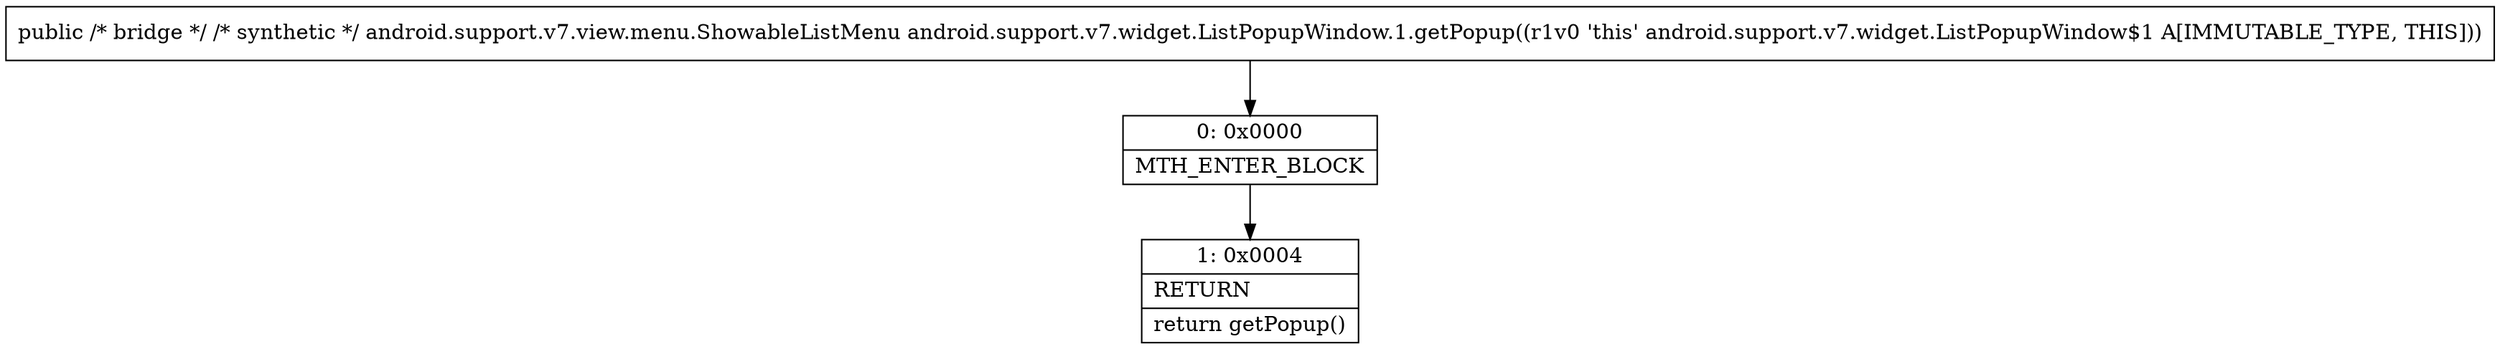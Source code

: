 digraph "CFG forandroid.support.v7.widget.ListPopupWindow.1.getPopup()Landroid\/support\/v7\/view\/menu\/ShowableListMenu;" {
Node_0 [shape=record,label="{0\:\ 0x0000|MTH_ENTER_BLOCK\l}"];
Node_1 [shape=record,label="{1\:\ 0x0004|RETURN\l|return getPopup()\l}"];
MethodNode[shape=record,label="{public \/* bridge *\/ \/* synthetic *\/ android.support.v7.view.menu.ShowableListMenu android.support.v7.widget.ListPopupWindow.1.getPopup((r1v0 'this' android.support.v7.widget.ListPopupWindow$1 A[IMMUTABLE_TYPE, THIS])) }"];
MethodNode -> Node_0;
Node_0 -> Node_1;
}

